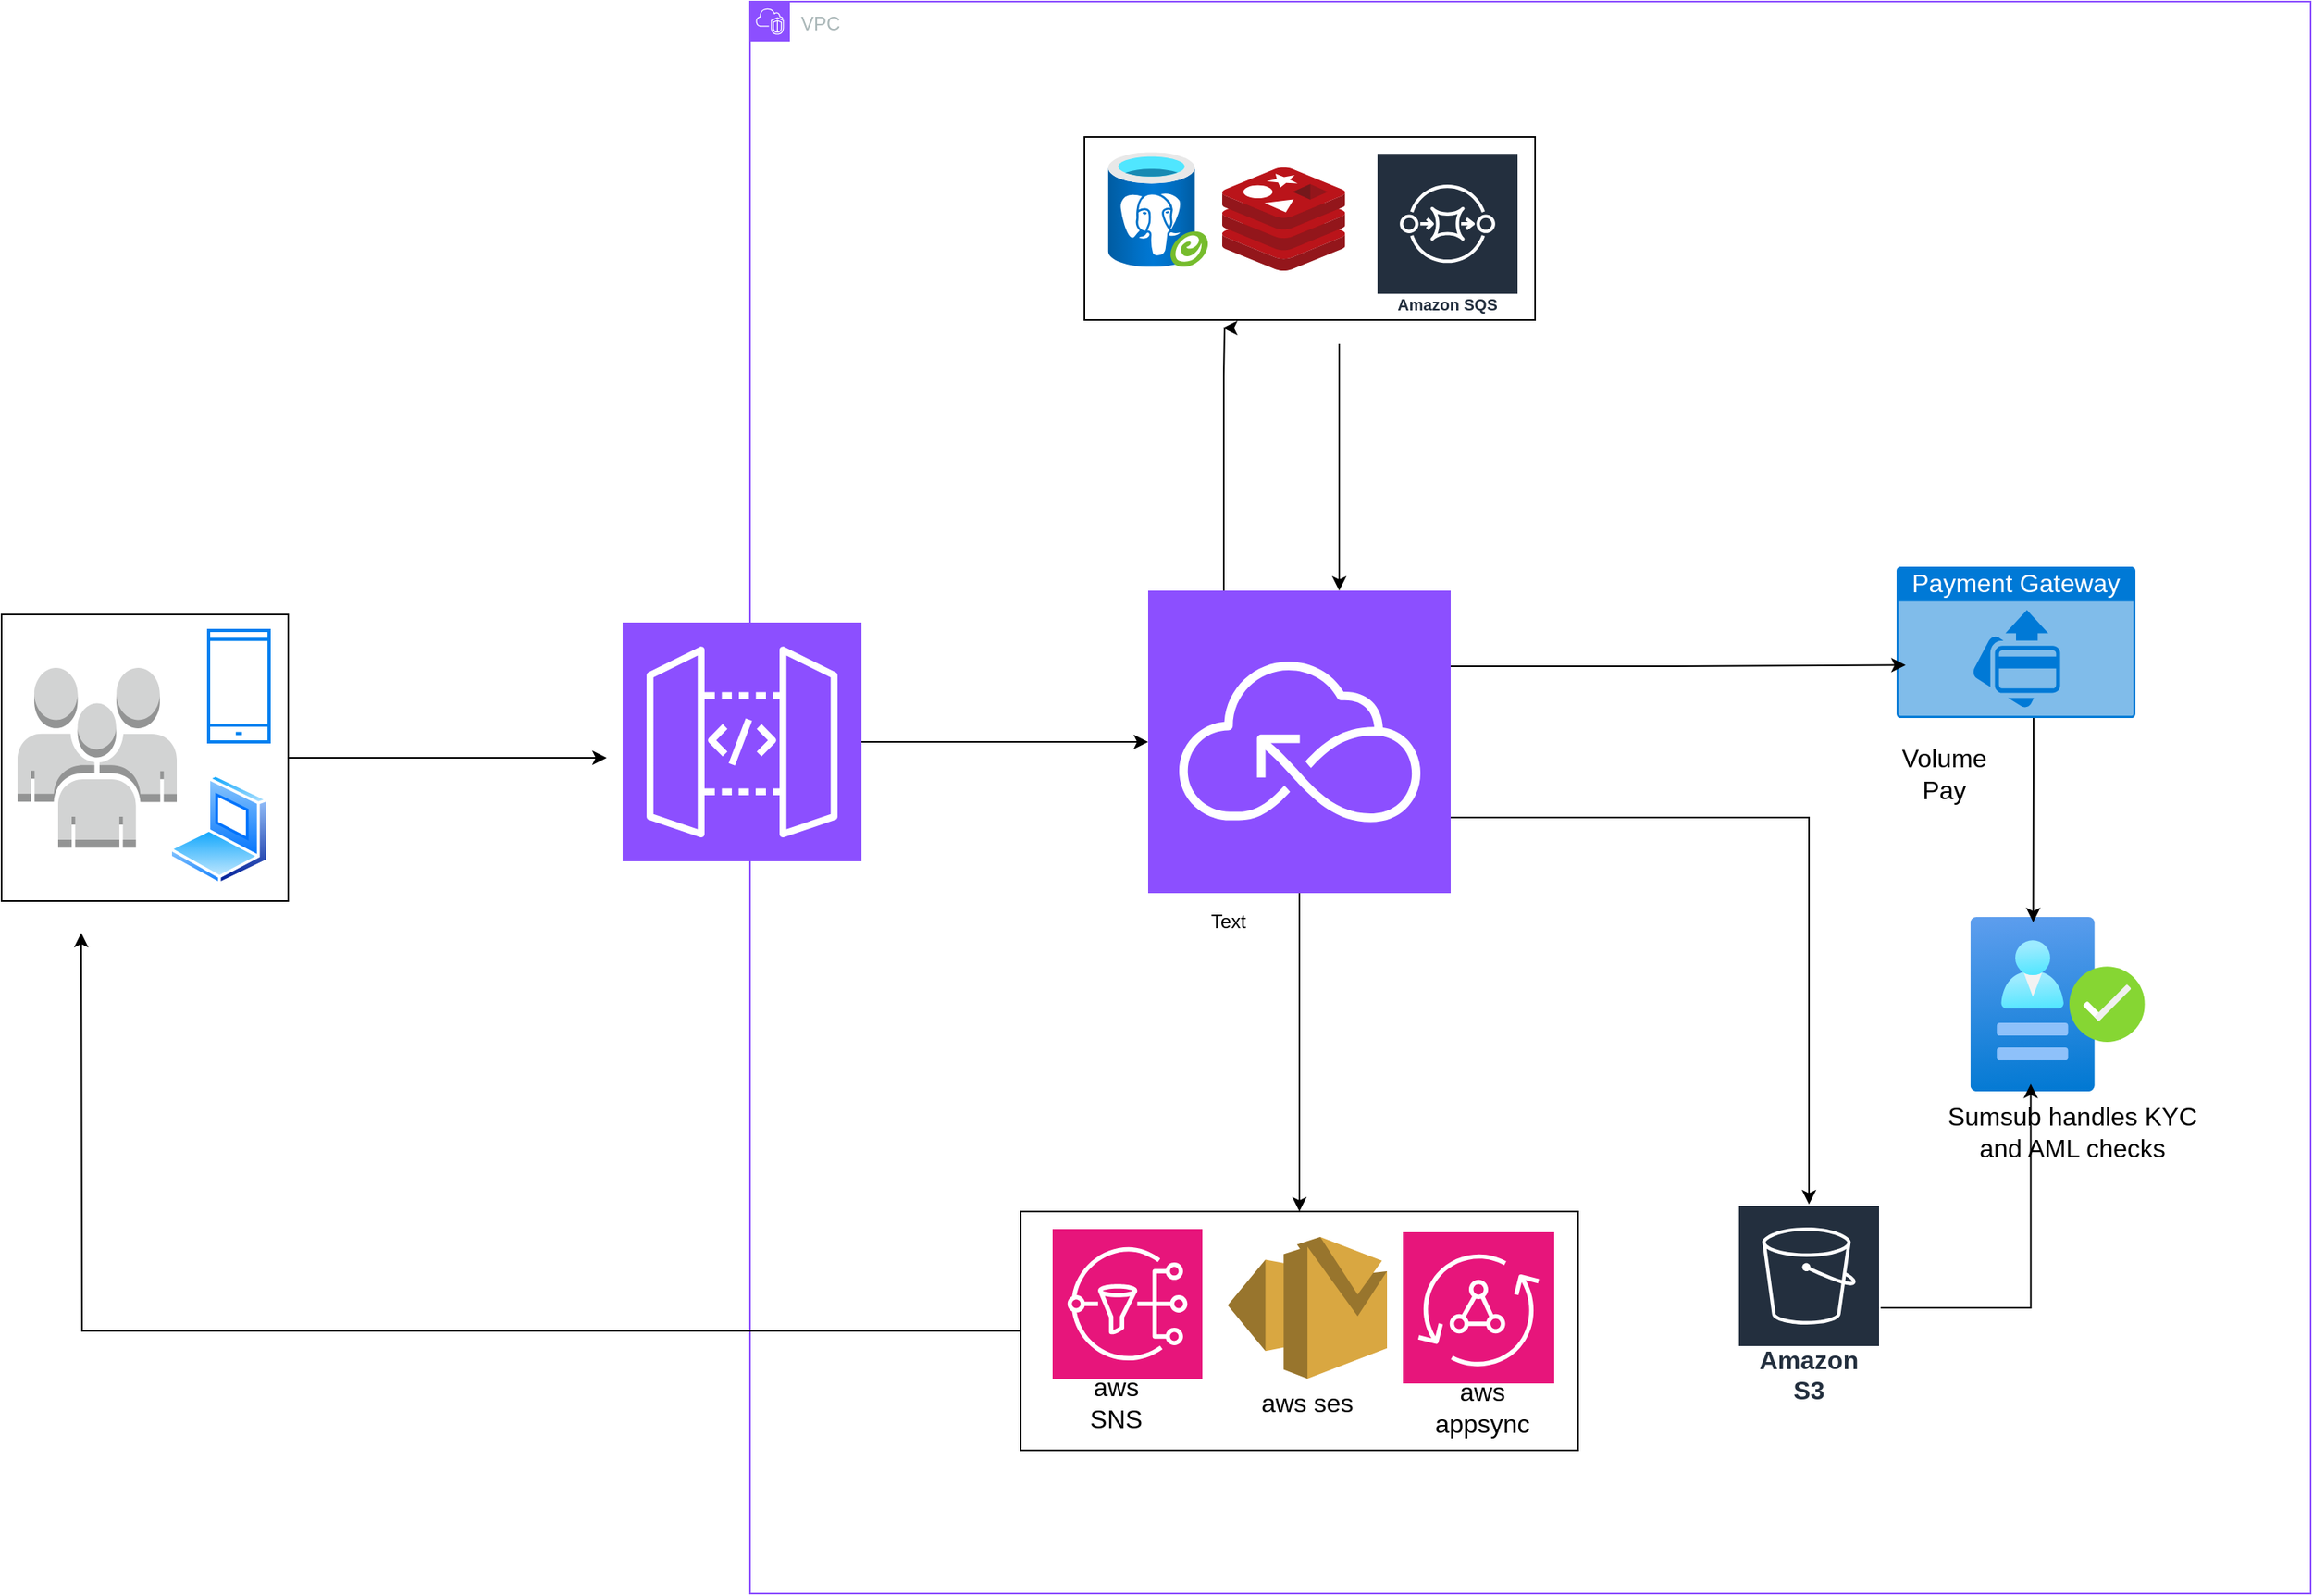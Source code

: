 <mxfile version="26.2.2">
  <diagram name="Page-1" id="QWfbEwhcG5euZyoSdKuD">
    <mxGraphModel dx="2367" dy="1310" grid="1" gridSize="10" guides="1" tooltips="1" connect="1" arrows="1" fold="1" page="1" pageScale="1" pageWidth="1654" pageHeight="1169" math="0" shadow="0">
      <root>
        <mxCell id="0" />
        <mxCell id="1" parent="0" />
        <mxCell id="sA9mIBYFut_a3zH17rOl-7" value="VPC" style="points=[[0,0],[0.25,0],[0.5,0],[0.75,0],[1,0],[1,0.25],[1,0.5],[1,0.75],[1,1],[0.75,1],[0.5,1],[0.25,1],[0,1],[0,0.75],[0,0.5],[0,0.25]];outlineConnect=0;gradientColor=none;html=1;whiteSpace=wrap;fontSize=12;fontStyle=0;container=1;pointerEvents=0;collapsible=0;recursiveResize=0;shape=mxgraph.aws4.group;grIcon=mxgraph.aws4.group_vpc2;strokeColor=#8C4FFF;fillColor=none;verticalAlign=top;align=left;spacingLeft=30;fontColor=#AAB7B8;dashed=0;" parent="1" vertex="1">
          <mxGeometry x="580" y="85" width="980" height="1000" as="geometry" />
        </mxCell>
        <mxCell id="sA9mIBYFut_a3zH17rOl-44" style="edgeStyle=orthogonalEdgeStyle;rounded=0;orthogonalLoop=1;jettySize=auto;html=1;" parent="sA9mIBYFut_a3zH17rOl-7" source="sA9mIBYFut_a3zH17rOl-8" target="sA9mIBYFut_a3zH17rOl-38" edge="1">
          <mxGeometry relative="1" as="geometry" />
        </mxCell>
        <mxCell id="sA9mIBYFut_a3zH17rOl-8" value="" style="sketch=0;points=[[0,0,0],[0.25,0,0],[0.5,0,0],[0.75,0,0],[1,0,0],[0,1,0],[0.25,1,0],[0.5,1,0],[0.75,1,0],[1,1,0],[0,0.25,0],[0,0.5,0],[0,0.75,0],[1,0.25,0],[1,0.5,0],[1,0.75,0]];outlineConnect=0;fontColor=#232F3E;fillColor=#8C4FFF;strokeColor=#ffffff;dashed=0;verticalLabelPosition=bottom;verticalAlign=top;align=center;html=1;fontSize=12;fontStyle=0;aspect=fixed;shape=mxgraph.aws4.resourceIcon;resIcon=mxgraph.aws4.api_gateway;" parent="sA9mIBYFut_a3zH17rOl-7" vertex="1">
          <mxGeometry x="-80" y="390" width="150" height="150" as="geometry" />
        </mxCell>
        <mxCell id="sA9mIBYFut_a3zH17rOl-47" style="edgeStyle=orthogonalEdgeStyle;rounded=0;orthogonalLoop=1;jettySize=auto;html=1;" parent="sA9mIBYFut_a3zH17rOl-7" target="sA9mIBYFut_a3zH17rOl-38" edge="1">
          <mxGeometry relative="1" as="geometry">
            <mxPoint x="370" y="215" as="sourcePoint" />
            <Array as="points">
              <mxPoint x="370" y="325" />
              <mxPoint x="370" y="325" />
            </Array>
          </mxGeometry>
        </mxCell>
        <mxCell id="sA9mIBYFut_a3zH17rOl-19" value="" style="image;aspect=fixed;html=1;points=[];align=center;fontSize=12;image=img/lib/azure2/identity/Verification_As_A_Service.svg;" parent="sA9mIBYFut_a3zH17rOl-7" vertex="1">
          <mxGeometry x="766.36" y="575" width="109.53" height="109.53" as="geometry" />
        </mxCell>
        <mxCell id="sA9mIBYFut_a3zH17rOl-24" value="&lt;font style=&quot;font-size: 16px;&quot;&gt;Amazon S3&lt;/font&gt;" style="sketch=0;outlineConnect=0;fontColor=#232F3E;gradientColor=none;strokeColor=#ffffff;fillColor=#232F3E;dashed=0;verticalLabelPosition=middle;verticalAlign=bottom;align=center;html=1;whiteSpace=wrap;fontSize=10;fontStyle=1;spacing=3;shape=mxgraph.aws4.productIcon;prIcon=mxgraph.aws4.s3;" parent="sA9mIBYFut_a3zH17rOl-7" vertex="1">
          <mxGeometry x="620" y="755.47" width="90" height="130" as="geometry" />
        </mxCell>
        <mxCell id="sA9mIBYFut_a3zH17rOl-46" style="edgeStyle=orthogonalEdgeStyle;rounded=0;orthogonalLoop=1;jettySize=auto;html=1;exitX=0.25;exitY=0;exitDx=0;exitDy=0;exitPerimeter=0;" parent="sA9mIBYFut_a3zH17rOl-7" source="sA9mIBYFut_a3zH17rOl-38" edge="1">
          <mxGeometry relative="1" as="geometry">
            <mxPoint x="297" y="205" as="targetPoint" />
            <Array as="points">
              <mxPoint x="298" y="235" />
              <mxPoint x="298" y="235" />
            </Array>
          </mxGeometry>
        </mxCell>
        <mxCell id="sA9mIBYFut_a3zH17rOl-54" style="edgeStyle=orthogonalEdgeStyle;rounded=0;orthogonalLoop=1;jettySize=auto;html=1;entryX=0.5;entryY=0;entryDx=0;entryDy=0;" parent="sA9mIBYFut_a3zH17rOl-7" source="sA9mIBYFut_a3zH17rOl-38" target="sA9mIBYFut_a3zH17rOl-49" edge="1">
          <mxGeometry relative="1" as="geometry" />
        </mxCell>
        <mxCell id="sA9mIBYFut_a3zH17rOl-69" style="edgeStyle=orthogonalEdgeStyle;rounded=0;orthogonalLoop=1;jettySize=auto;html=1;exitX=1;exitY=0.75;exitDx=0;exitDy=0;exitPerimeter=0;" parent="sA9mIBYFut_a3zH17rOl-7" source="sA9mIBYFut_a3zH17rOl-38" target="sA9mIBYFut_a3zH17rOl-24" edge="1">
          <mxGeometry relative="1" as="geometry">
            <Array as="points">
              <mxPoint x="665" y="512" />
            </Array>
          </mxGeometry>
        </mxCell>
        <mxCell id="sA9mIBYFut_a3zH17rOl-38" value="" style="sketch=0;points=[[0,0,0],[0.25,0,0],[0.5,0,0],[0.75,0,0],[1,0,0],[0,1,0],[0.25,1,0],[0.5,1,0],[0.75,1,0],[1,1,0],[0,0.25,0],[0,0.5,0],[0,0.75,0],[1,0.25,0],[1,0.5,0],[1,0.75,0]];outlineConnect=0;fontColor=#232F3E;fillColor=#8C4FFF;strokeColor=#ffffff;dashed=0;verticalLabelPosition=bottom;verticalAlign=top;align=center;html=1;fontSize=12;fontStyle=0;aspect=fixed;shape=mxgraph.aws4.resourceIcon;resIcon=mxgraph.aws4.serverless;" parent="sA9mIBYFut_a3zH17rOl-7" vertex="1">
          <mxGeometry x="250" y="370" width="190" height="190" as="geometry" />
        </mxCell>
        <mxCell id="sA9mIBYFut_a3zH17rOl-48" value="" style="sketch=0;points=[[0,0,0],[0.25,0,0],[0.5,0,0],[0.75,0,0],[1,0,0],[0,1,0],[0.25,1,0],[0.5,1,0],[0.75,1,0],[1,1,0],[0,0.25,0],[0,0.5,0],[0,0.75,0],[1,0.25,0],[1,0.5,0],[1,0.75,0]];outlineConnect=0;fontColor=#232F3E;fillColor=#E7157B;strokeColor=#ffffff;dashed=0;verticalLabelPosition=bottom;verticalAlign=top;align=center;html=1;fontSize=12;fontStyle=0;aspect=fixed;shape=mxgraph.aws4.resourceIcon;resIcon=mxgraph.aws4.appsync;" parent="sA9mIBYFut_a3zH17rOl-7" vertex="1">
          <mxGeometry x="410" y="772.97" width="95" height="95" as="geometry" />
        </mxCell>
        <mxCell id="sA9mIBYFut_a3zH17rOl-23" value="" style="outlineConnect=0;dashed=0;verticalLabelPosition=bottom;verticalAlign=top;align=center;html=1;shape=mxgraph.aws3.ses;fillColor=#D9A741;gradientColor=none;" parent="sA9mIBYFut_a3zH17rOl-7" vertex="1">
          <mxGeometry x="300" y="775.94" width="100" height="89.06" as="geometry" />
        </mxCell>
        <mxCell id="sA9mIBYFut_a3zH17rOl-22" value="" style="sketch=0;points=[[0,0,0],[0.25,0,0],[0.5,0,0],[0.75,0,0],[1,0,0],[0,1,0],[0.25,1,0],[0.5,1,0],[0.75,1,0],[1,1,0],[0,0.25,0],[0,0.5,0],[0,0.75,0],[1,0.25,0],[1,0.5,0],[1,0.75,0]];outlineConnect=0;fontColor=#232F3E;fillColor=#E7157B;strokeColor=#ffffff;dashed=0;verticalLabelPosition=bottom;verticalAlign=top;align=center;html=1;fontSize=12;fontStyle=0;aspect=fixed;shape=mxgraph.aws4.resourceIcon;resIcon=mxgraph.aws4.sns;" parent="sA9mIBYFut_a3zH17rOl-7" vertex="1">
          <mxGeometry x="190" y="770.94" width="94.06" height="94.06" as="geometry" />
        </mxCell>
        <mxCell id="sA9mIBYFut_a3zH17rOl-53" style="edgeStyle=orthogonalEdgeStyle;rounded=0;orthogonalLoop=1;jettySize=auto;html=1;" parent="sA9mIBYFut_a3zH17rOl-7" source="sA9mIBYFut_a3zH17rOl-49" edge="1">
          <mxGeometry relative="1" as="geometry">
            <mxPoint x="-420" y="585.0" as="targetPoint" />
          </mxGeometry>
        </mxCell>
        <mxCell id="sA9mIBYFut_a3zH17rOl-49" value="" style="rounded=0;whiteSpace=wrap;html=1;fillColor=none;" parent="sA9mIBYFut_a3zH17rOl-7" vertex="1">
          <mxGeometry x="170" y="760" width="350" height="150" as="geometry" />
        </mxCell>
        <mxCell id="sA9mIBYFut_a3zH17rOl-50" value="&lt;font style=&quot;font-size: 16px;&quot;&gt;aws appsync&lt;/font&gt;" style="text;html=1;align=center;verticalAlign=middle;whiteSpace=wrap;rounded=0;" parent="sA9mIBYFut_a3zH17rOl-7" vertex="1">
          <mxGeometry x="430" y="867.97" width="60" height="30" as="geometry" />
        </mxCell>
        <mxCell id="sA9mIBYFut_a3zH17rOl-51" value="&lt;font style=&quot;font-size: 16px;&quot;&gt;aws ses&lt;/font&gt;" style="text;html=1;align=center;verticalAlign=middle;whiteSpace=wrap;rounded=0;" parent="sA9mIBYFut_a3zH17rOl-7" vertex="1">
          <mxGeometry x="320" y="865" width="60" height="30" as="geometry" />
        </mxCell>
        <mxCell id="sA9mIBYFut_a3zH17rOl-52" value="&lt;font style=&quot;font-size: 16px;&quot;&gt;aws SNS&lt;/font&gt;" style="text;html=1;align=center;verticalAlign=middle;whiteSpace=wrap;rounded=0;" parent="sA9mIBYFut_a3zH17rOl-7" vertex="1">
          <mxGeometry x="200" y="865" width="60" height="30" as="geometry" />
        </mxCell>
        <mxCell id="sA9mIBYFut_a3zH17rOl-56" value="&lt;font style=&quot;font-size: 16px;&quot;&gt;Payment Gateway&lt;/font&gt;" style="html=1;whiteSpace=wrap;strokeColor=none;fillColor=#0079D6;labelPosition=center;verticalLabelPosition=middle;verticalAlign=top;align=center;fontSize=12;outlineConnect=0;spacingTop=-6;fontColor=#FFFFFF;sketch=0;shape=mxgraph.sitemap.payment;" parent="sA9mIBYFut_a3zH17rOl-7" vertex="1">
          <mxGeometry x="720" y="355" width="150" height="95" as="geometry" />
        </mxCell>
        <mxCell id="sA9mIBYFut_a3zH17rOl-70" style="edgeStyle=orthogonalEdgeStyle;rounded=0;orthogonalLoop=1;jettySize=auto;html=1;entryX=0.36;entryY=0.03;entryDx=0;entryDy=0;entryPerimeter=0;" parent="sA9mIBYFut_a3zH17rOl-7" source="sA9mIBYFut_a3zH17rOl-56" target="sA9mIBYFut_a3zH17rOl-19" edge="1">
          <mxGeometry relative="1" as="geometry">
            <Array as="points">
              <mxPoint x="806" y="485" />
              <mxPoint x="806" y="485" />
            </Array>
          </mxGeometry>
        </mxCell>
        <mxCell id="sA9mIBYFut_a3zH17rOl-71" value="" style="group" parent="sA9mIBYFut_a3zH17rOl-7" vertex="1" connectable="0">
          <mxGeometry x="210" y="85" width="283" height="115" as="geometry" />
        </mxCell>
        <mxCell id="sA9mIBYFut_a3zH17rOl-12" value="Amazon SQS" style="sketch=0;outlineConnect=0;fontColor=#232F3E;gradientColor=none;strokeColor=#ffffff;fillColor=#232F3E;dashed=0;verticalLabelPosition=middle;verticalAlign=bottom;align=center;html=1;whiteSpace=wrap;fontSize=10;fontStyle=1;spacing=3;shape=mxgraph.aws4.productIcon;prIcon=mxgraph.aws4.sqs;" parent="sA9mIBYFut_a3zH17rOl-71" vertex="1">
          <mxGeometry x="183" y="9.58" width="90" height="105.42" as="geometry" />
        </mxCell>
        <mxCell id="sA9mIBYFut_a3zH17rOl-15" value="" style="image;aspect=fixed;html=1;points=[];align=center;fontSize=12;image=img/lib/azure2/databases/Azure_Database_PostgreSQL_Server_Group.svg;container=0;" parent="sA9mIBYFut_a3zH17rOl-71" vertex="1">
          <mxGeometry x="14.417" y="9.583" width="63.606" height="72.083" as="geometry" />
        </mxCell>
        <mxCell id="sA9mIBYFut_a3zH17rOl-16" value="" style="image;sketch=0;aspect=fixed;html=1;points=[];align=center;fontSize=12;image=img/lib/mscae/Cache_Redis_Product.svg;container=0;" parent="sA9mIBYFut_a3zH17rOl-71" vertex="1">
          <mxGeometry x="86.5" y="19.167" width="77.237" height="64.875" as="geometry" />
        </mxCell>
        <mxCell id="sA9mIBYFut_a3zH17rOl-57" value="" style="rounded=0;whiteSpace=wrap;html=1;fillColor=none;container=0;" parent="sA9mIBYFut_a3zH17rOl-71" vertex="1">
          <mxGeometry width="283" height="115" as="geometry" />
        </mxCell>
        <mxCell id="sA9mIBYFut_a3zH17rOl-72" value="" style="edgeStyle=orthogonalEdgeStyle;rounded=0;orthogonalLoop=1;jettySize=auto;html=1;entryX=0.346;entryY=0.957;entryDx=0;entryDy=0;entryPerimeter=0;" parent="sA9mIBYFut_a3zH17rOl-7" source="sA9mIBYFut_a3zH17rOl-24" target="sA9mIBYFut_a3zH17rOl-19" edge="1">
          <mxGeometry relative="1" as="geometry">
            <mxPoint x="1290" y="905" as="sourcePoint" />
            <mxPoint x="805.02" y="734.04" as="targetPoint" />
          </mxGeometry>
        </mxCell>
        <mxCell id="sA9mIBYFut_a3zH17rOl-75" value="&lt;font style=&quot;font-size: 16px;&quot;&gt;Volume Pay&lt;/font&gt;" style="text;html=1;align=center;verticalAlign=middle;whiteSpace=wrap;rounded=0;" parent="sA9mIBYFut_a3zH17rOl-7" vertex="1">
          <mxGeometry x="720" y="470" width="60" height="30" as="geometry" />
        </mxCell>
        <mxCell id="sA9mIBYFut_a3zH17rOl-76" value="&lt;font style=&quot;font-size: 16px;&quot;&gt;Sumsub handles KYC&lt;/font&gt;&lt;div&gt;&lt;font style=&quot;font-size: 16px;&quot;&gt;and AML checks&lt;/font&gt;&lt;/div&gt;" style="text;html=1;align=center;verticalAlign=middle;resizable=0;points=[];autosize=1;strokeColor=none;fillColor=none;" parent="sA9mIBYFut_a3zH17rOl-7" vertex="1">
          <mxGeometry x="740" y="685" width="180" height="50" as="geometry" />
        </mxCell>
        <mxCell id="sA9mIBYFut_a3zH17rOl-77" style="edgeStyle=orthogonalEdgeStyle;rounded=0;orthogonalLoop=1;jettySize=auto;html=1;exitX=1;exitY=0.25;exitDx=0;exitDy=0;exitPerimeter=0;entryX=0.038;entryY=0.65;entryDx=0;entryDy=0;entryPerimeter=0;" parent="sA9mIBYFut_a3zH17rOl-7" source="sA9mIBYFut_a3zH17rOl-38" target="sA9mIBYFut_a3zH17rOl-56" edge="1">
          <mxGeometry relative="1" as="geometry" />
        </mxCell>
        <mxCell id="sA9mIBYFut_a3zH17rOl-37" value="" style="group" parent="1" vertex="1" connectable="0">
          <mxGeometry x="110" y="470" width="180" height="180" as="geometry" />
        </mxCell>
        <mxCell id="sA9mIBYFut_a3zH17rOl-32" value="" style="whiteSpace=wrap;html=1;aspect=fixed;" parent="sA9mIBYFut_a3zH17rOl-37" vertex="1">
          <mxGeometry width="180" height="180" as="geometry" />
        </mxCell>
        <mxCell id="sA9mIBYFut_a3zH17rOl-33" value="" style="html=1;verticalLabelPosition=bottom;align=center;labelBackgroundColor=#ffffff;verticalAlign=top;strokeWidth=2;strokeColor=#0080F0;shadow=0;dashed=0;shape=mxgraph.ios7.icons.smartphone;" parent="sA9mIBYFut_a3zH17rOl-37" vertex="1">
          <mxGeometry x="130" y="10" width="38" height="70" as="geometry" />
        </mxCell>
        <mxCell id="sA9mIBYFut_a3zH17rOl-34" value="" style="image;aspect=fixed;perimeter=ellipsePerimeter;html=1;align=center;shadow=0;dashed=0;spacingTop=3;image=img/lib/active_directory/laptop_client.svg;" parent="sA9mIBYFut_a3zH17rOl-37" vertex="1">
          <mxGeometry x="105" y="100" width="63" height="70" as="geometry" />
        </mxCell>
        <mxCell id="sA9mIBYFut_a3zH17rOl-36" value="" style="outlineConnect=0;dashed=0;verticalLabelPosition=bottom;verticalAlign=top;align=center;html=1;shape=mxgraph.aws3.users;fillColor=#D2D3D3;gradientColor=none;" parent="sA9mIBYFut_a3zH17rOl-37" vertex="1">
          <mxGeometry x="10" y="33.5" width="100" height="113" as="geometry" />
        </mxCell>
        <mxCell id="sA9mIBYFut_a3zH17rOl-40" style="edgeStyle=orthogonalEdgeStyle;rounded=0;orthogonalLoop=1;jettySize=auto;html=1;exitX=1;exitY=0.5;exitDx=0;exitDy=0;" parent="sA9mIBYFut_a3zH17rOl-37" source="sA9mIBYFut_a3zH17rOl-32" edge="1">
          <mxGeometry relative="1" as="geometry">
            <mxPoint x="380" y="90" as="targetPoint" />
          </mxGeometry>
        </mxCell>
        <mxCell id="sA9mIBYFut_a3zH17rOl-78" value="Text" style="text;html=1;align=center;verticalAlign=middle;resizable=0;points=[];autosize=1;strokeColor=none;fillColor=none;" parent="1" vertex="1">
          <mxGeometry x="855" y="648" width="50" height="30" as="geometry" />
        </mxCell>
      </root>
    </mxGraphModel>
  </diagram>
</mxfile>

